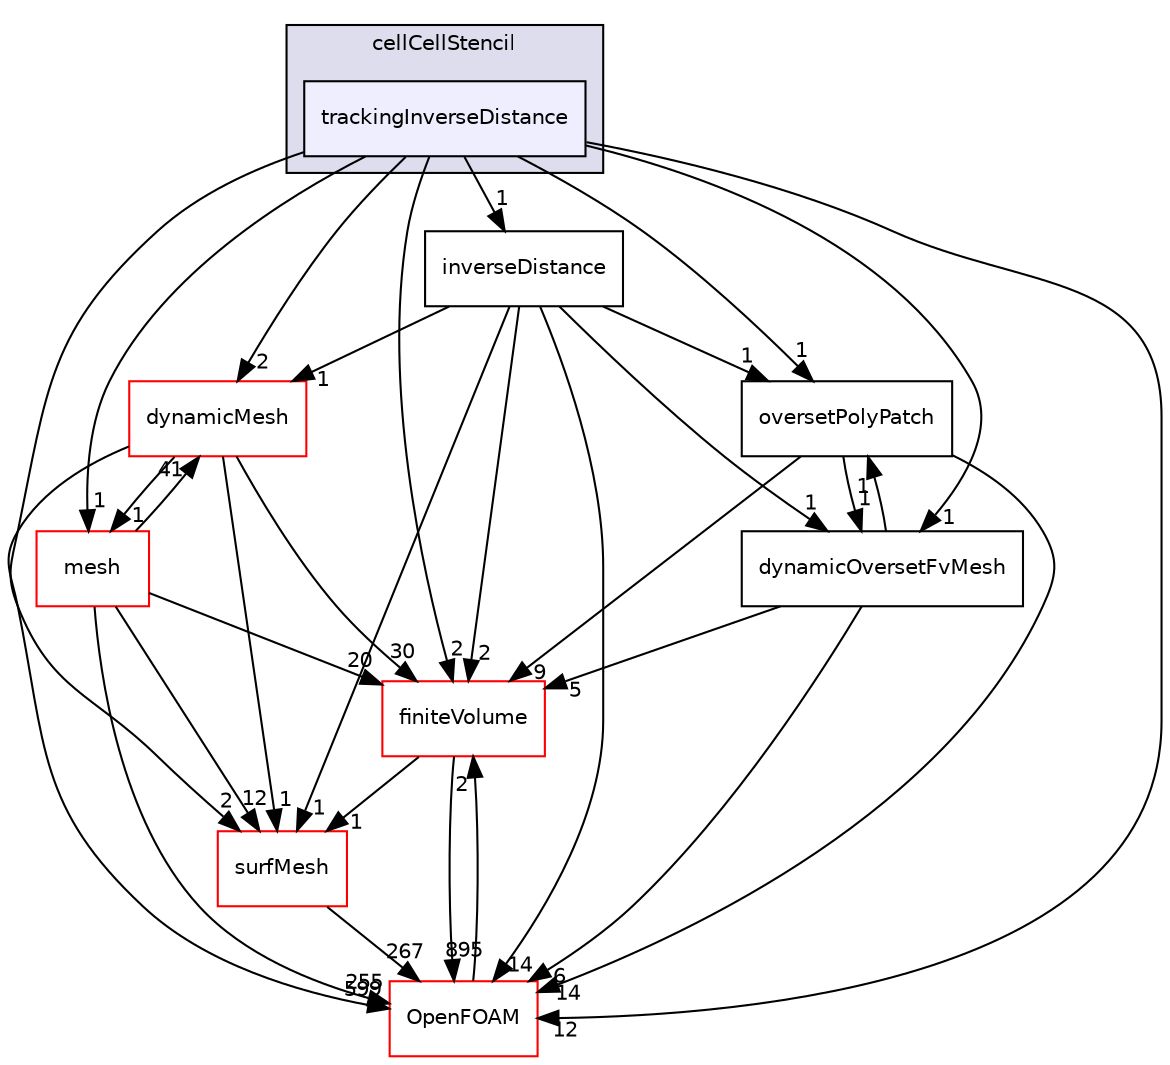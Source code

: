 digraph "src/overset/cellCellStencil/trackingInverseDistance" {
  bgcolor=transparent;
  compound=true
  node [ fontsize="10", fontname="Helvetica"];
  edge [ labelfontsize="10", labelfontname="Helvetica"];
  subgraph clusterdir_c8b95e09d21a64825888613c18fe4ff2 {
    graph [ bgcolor="#ddddee", pencolor="black", label="cellCellStencil" fontname="Helvetica", fontsize="10", URL="dir_c8b95e09d21a64825888613c18fe4ff2.html"]
  dir_f7964e198779c9a54651cf0419989bf5 [shape=box, label="trackingInverseDistance", style="filled", fillcolor="#eeeeff", pencolor="black", URL="dir_f7964e198779c9a54651cf0419989bf5.html"];
  }
  dir_9bd15774b555cf7259a6fa18f99fe99b [shape=box label="finiteVolume" color="red" URL="dir_9bd15774b555cf7259a6fa18f99fe99b.html"];
  dir_0a88fe22feb23ce5f078a04a1df67721 [shape=box label="surfMesh" color="red" URL="dir_0a88fe22feb23ce5f078a04a1df67721.html"];
  dir_8cbf50248437c6cbef5e7db625f6cd01 [shape=box label="oversetPolyPatch" URL="dir_8cbf50248437c6cbef5e7db625f6cd01.html"];
  dir_7be0d8c199b9408ae01f5d77515b8def [shape=box label="mesh" color="red" URL="dir_7be0d8c199b9408ae01f5d77515b8def.html"];
  dir_63742796c427c97a292c80f7db71da36 [shape=box label="dynamicMesh" color="red" URL="dir_63742796c427c97a292c80f7db71da36.html"];
  dir_36610c964c56ee5839c7ab6692c88b13 [shape=box label="dynamicOversetFvMesh" URL="dir_36610c964c56ee5839c7ab6692c88b13.html"];
  dir_1a447554e7d8c9be55218d3714763244 [shape=box label="inverseDistance" URL="dir_1a447554e7d8c9be55218d3714763244.html"];
  dir_c5473ff19b20e6ec4dfe5c310b3778a8 [shape=box label="OpenFOAM" color="red" URL="dir_c5473ff19b20e6ec4dfe5c310b3778a8.html"];
  dir_9bd15774b555cf7259a6fa18f99fe99b->dir_0a88fe22feb23ce5f078a04a1df67721 [headlabel="1", labeldistance=1.5 headhref="dir_000814_003623.html"];
  dir_9bd15774b555cf7259a6fa18f99fe99b->dir_c5473ff19b20e6ec4dfe5c310b3778a8 [headlabel="895", labeldistance=1.5 headhref="dir_000814_002151.html"];
  dir_0a88fe22feb23ce5f078a04a1df67721->dir_c5473ff19b20e6ec4dfe5c310b3778a8 [headlabel="267", labeldistance=1.5 headhref="dir_003623_002151.html"];
  dir_8cbf50248437c6cbef5e7db625f6cd01->dir_9bd15774b555cf7259a6fa18f99fe99b [headlabel="9", labeldistance=1.5 headhref="dir_002967_000814.html"];
  dir_8cbf50248437c6cbef5e7db625f6cd01->dir_36610c964c56ee5839c7ab6692c88b13 [headlabel="1", labeldistance=1.5 headhref="dir_002967_002961.html"];
  dir_8cbf50248437c6cbef5e7db625f6cd01->dir_c5473ff19b20e6ec4dfe5c310b3778a8 [headlabel="14", labeldistance=1.5 headhref="dir_002967_002151.html"];
  dir_7be0d8c199b9408ae01f5d77515b8def->dir_9bd15774b555cf7259a6fa18f99fe99b [headlabel="20", labeldistance=1.5 headhref="dir_001894_000814.html"];
  dir_7be0d8c199b9408ae01f5d77515b8def->dir_0a88fe22feb23ce5f078a04a1df67721 [headlabel="12", labeldistance=1.5 headhref="dir_001894_003623.html"];
  dir_7be0d8c199b9408ae01f5d77515b8def->dir_63742796c427c97a292c80f7db71da36 [headlabel="41", labeldistance=1.5 headhref="dir_001894_000588.html"];
  dir_7be0d8c199b9408ae01f5d77515b8def->dir_c5473ff19b20e6ec4dfe5c310b3778a8 [headlabel="255", labeldistance=1.5 headhref="dir_001894_002151.html"];
  dir_63742796c427c97a292c80f7db71da36->dir_9bd15774b555cf7259a6fa18f99fe99b [headlabel="30", labeldistance=1.5 headhref="dir_000588_000814.html"];
  dir_63742796c427c97a292c80f7db71da36->dir_0a88fe22feb23ce5f078a04a1df67721 [headlabel="1", labeldistance=1.5 headhref="dir_000588_003623.html"];
  dir_63742796c427c97a292c80f7db71da36->dir_7be0d8c199b9408ae01f5d77515b8def [headlabel="1", labeldistance=1.5 headhref="dir_000588_001894.html"];
  dir_63742796c427c97a292c80f7db71da36->dir_c5473ff19b20e6ec4dfe5c310b3778a8 [headlabel="599", labeldistance=1.5 headhref="dir_000588_002151.html"];
  dir_36610c964c56ee5839c7ab6692c88b13->dir_9bd15774b555cf7259a6fa18f99fe99b [headlabel="5", labeldistance=1.5 headhref="dir_002961_000814.html"];
  dir_36610c964c56ee5839c7ab6692c88b13->dir_8cbf50248437c6cbef5e7db625f6cd01 [headlabel="1", labeldistance=1.5 headhref="dir_002961_002967.html"];
  dir_36610c964c56ee5839c7ab6692c88b13->dir_c5473ff19b20e6ec4dfe5c310b3778a8 [headlabel="6", labeldistance=1.5 headhref="dir_002961_002151.html"];
  dir_f7964e198779c9a54651cf0419989bf5->dir_9bd15774b555cf7259a6fa18f99fe99b [headlabel="2", labeldistance=1.5 headhref="dir_002960_000814.html"];
  dir_f7964e198779c9a54651cf0419989bf5->dir_0a88fe22feb23ce5f078a04a1df67721 [headlabel="2", labeldistance=1.5 headhref="dir_002960_003623.html"];
  dir_f7964e198779c9a54651cf0419989bf5->dir_8cbf50248437c6cbef5e7db625f6cd01 [headlabel="1", labeldistance=1.5 headhref="dir_002960_002967.html"];
  dir_f7964e198779c9a54651cf0419989bf5->dir_7be0d8c199b9408ae01f5d77515b8def [headlabel="1", labeldistance=1.5 headhref="dir_002960_001894.html"];
  dir_f7964e198779c9a54651cf0419989bf5->dir_63742796c427c97a292c80f7db71da36 [headlabel="2", labeldistance=1.5 headhref="dir_002960_000588.html"];
  dir_f7964e198779c9a54651cf0419989bf5->dir_36610c964c56ee5839c7ab6692c88b13 [headlabel="1", labeldistance=1.5 headhref="dir_002960_002961.html"];
  dir_f7964e198779c9a54651cf0419989bf5->dir_1a447554e7d8c9be55218d3714763244 [headlabel="1", labeldistance=1.5 headhref="dir_002960_002958.html"];
  dir_f7964e198779c9a54651cf0419989bf5->dir_c5473ff19b20e6ec4dfe5c310b3778a8 [headlabel="12", labeldistance=1.5 headhref="dir_002960_002151.html"];
  dir_1a447554e7d8c9be55218d3714763244->dir_9bd15774b555cf7259a6fa18f99fe99b [headlabel="2", labeldistance=1.5 headhref="dir_002958_000814.html"];
  dir_1a447554e7d8c9be55218d3714763244->dir_0a88fe22feb23ce5f078a04a1df67721 [headlabel="1", labeldistance=1.5 headhref="dir_002958_003623.html"];
  dir_1a447554e7d8c9be55218d3714763244->dir_8cbf50248437c6cbef5e7db625f6cd01 [headlabel="1", labeldistance=1.5 headhref="dir_002958_002967.html"];
  dir_1a447554e7d8c9be55218d3714763244->dir_63742796c427c97a292c80f7db71da36 [headlabel="1", labeldistance=1.5 headhref="dir_002958_000588.html"];
  dir_1a447554e7d8c9be55218d3714763244->dir_36610c964c56ee5839c7ab6692c88b13 [headlabel="1", labeldistance=1.5 headhref="dir_002958_002961.html"];
  dir_1a447554e7d8c9be55218d3714763244->dir_c5473ff19b20e6ec4dfe5c310b3778a8 [headlabel="14", labeldistance=1.5 headhref="dir_002958_002151.html"];
  dir_c5473ff19b20e6ec4dfe5c310b3778a8->dir_9bd15774b555cf7259a6fa18f99fe99b [headlabel="2", labeldistance=1.5 headhref="dir_002151_000814.html"];
}
